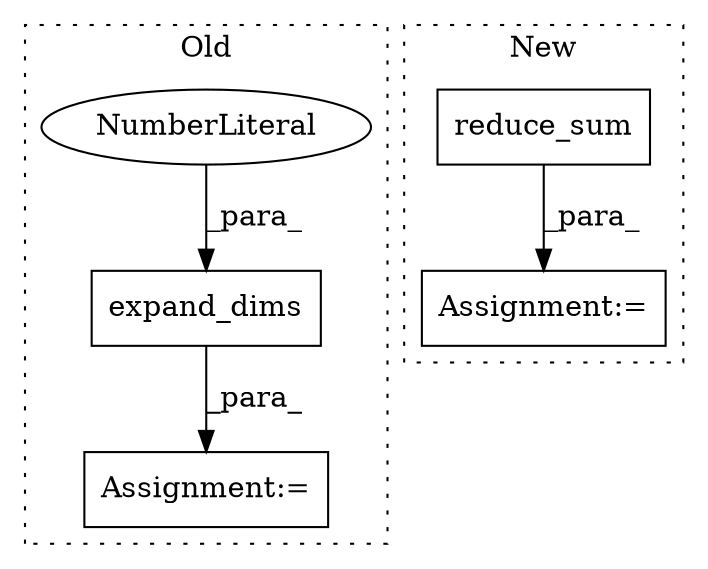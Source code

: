digraph G {
subgraph cluster0 {
1 [label="expand_dims" a="32" s="1476,1528" l="12,1" shape="box"];
4 [label="Assignment:=" a="7" s="1463" l="2" shape="box"];
5 [label="NumberLiteral" a="34" s="1527" l="1" shape="ellipse"];
label = "Old";
style="dotted";
}
subgraph cluster1 {
2 [label="reduce_sum" a="32" s="2179,2205" l="11,1" shape="box"];
3 [label="Assignment:=" a="7" s="2167" l="1" shape="box"];
label = "New";
style="dotted";
}
1 -> 4 [label="_para_"];
2 -> 3 [label="_para_"];
5 -> 1 [label="_para_"];
}